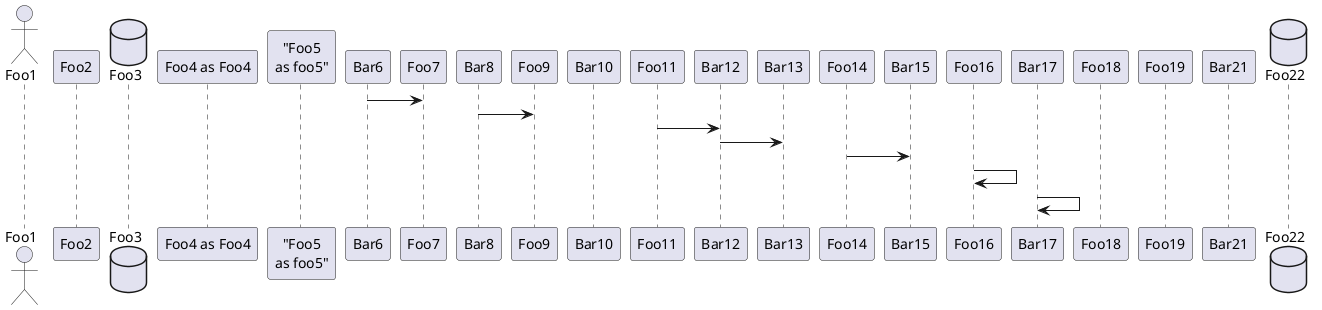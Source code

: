 @startuml

actor Foo1 as Bar1
participant "Foo2" as Bar2
database Bar3 as "Foo3"
participant "Foo4 as Foo4" as Bar4
participant Bar5 [
    "Foo5
    as foo5"
]

Bar6 -> Bar7 as "Foo7"
Bar8 -> "Foo9" as Bar9

participant Bar10

Bar11 as "Foo11" -> Bar12 
' Doesn't work because Bar12 declare in previos line
Bar12 as "Foo12" -> Bar13 
"Foo14" as Bar14 -> Bar15
"Foo16" as Bar16 -> Bar16
' Doesn't work because Bar17 declare in ComponentA place
Bar17 -> Bar17 as "Foo17"

create Bar18 as "Foo18"
create "Foo19" as Bar19
' Bar20 Return error
' create Bar20 [
'     "Foo20"
' ]
create Bar21
create database Foo22 as Bar22

@enduml